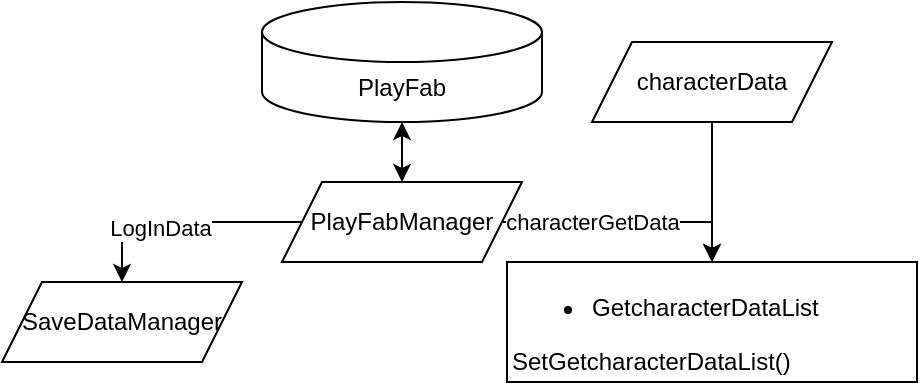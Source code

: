 <mxfile version="20.0.2" type="device"><diagram name="ページ1" id="KQ9-CmhiuASfPs4K2e-s"><mxGraphModel dx="813" dy="457" grid="1" gridSize="1" guides="1" tooltips="1" connect="1" arrows="1" fold="1" page="1" pageScale="1" pageWidth="827" pageHeight="1169" math="0" shadow="0"><root><mxCell id="0"/><mxCell id="1" parent="0"/><mxCell id="f1MHISkIHJjy1TzjVfn6-11" style="edgeStyle=orthogonalEdgeStyle;rounded=0;orthogonalLoop=1;jettySize=auto;html=1;entryX=0.5;entryY=0;entryDx=0;entryDy=0;" parent="1" source="f1MHISkIHJjy1TzjVfn6-5" target="f1MHISkIHJjy1TzjVfn6-9" edge="1"><mxGeometry relative="1" as="geometry"/></mxCell><mxCell id="f1MHISkIHJjy1TzjVfn6-5" value="&lt;font style=&quot;vertical-align: inherit;&quot;&gt;&lt;font style=&quot;vertical-align: inherit;&quot;&gt;PlayFab&lt;/font&gt;&lt;/font&gt;" style="shape=cylinder3;whiteSpace=wrap;html=1;boundedLbl=1;backgroundOutline=1;size=15;" parent="1" vertex="1"><mxGeometry x="360" y="10" width="140" height="60" as="geometry"/></mxCell><mxCell id="f1MHISkIHJjy1TzjVfn6-13" style="edgeStyle=orthogonalEdgeStyle;rounded=0;orthogonalLoop=1;jettySize=auto;html=1;entryX=0.5;entryY=1;entryDx=0;entryDy=0;entryPerimeter=0;" parent="1" source="f1MHISkIHJjy1TzjVfn6-9" target="f1MHISkIHJjy1TzjVfn6-5" edge="1"><mxGeometry relative="1" as="geometry"/></mxCell><mxCell id="f1MHISkIHJjy1TzjVfn6-17" style="edgeStyle=orthogonalEdgeStyle;rounded=0;orthogonalLoop=1;jettySize=auto;html=1;" parent="1" source="f1MHISkIHJjy1TzjVfn6-9" edge="1"><mxGeometry relative="1" as="geometry"><mxPoint x="585" y="140" as="targetPoint"/><Array as="points"><mxPoint x="585" y="120"/></Array></mxGeometry></mxCell><mxCell id="f1MHISkIHJjy1TzjVfn6-18" value="&lt;font style=&quot;vertical-align: inherit;&quot;&gt;&lt;font style=&quot;vertical-align: inherit;&quot;&gt;characterGetData&lt;br&gt;&lt;/font&gt;&lt;/font&gt;" style="edgeLabel;html=1;align=center;verticalAlign=middle;resizable=0;points=[];" parent="f1MHISkIHJjy1TzjVfn6-17" vertex="1" connectable="0"><mxGeometry x="0.113" y="-1" relative="1" as="geometry"><mxPoint x="-25" y="-1" as="offset"/></mxGeometry></mxCell><mxCell id="f1MHISkIHJjy1TzjVfn6-22" value="" style="edgeStyle=orthogonalEdgeStyle;rounded=0;orthogonalLoop=1;jettySize=auto;html=1;" parent="1" source="f1MHISkIHJjy1TzjVfn6-9" target="f1MHISkIHJjy1TzjVfn6-21" edge="1"><mxGeometry relative="1" as="geometry"/></mxCell><mxCell id="f1MHISkIHJjy1TzjVfn6-24" value="LogInData" style="edgeLabel;html=1;align=center;verticalAlign=middle;resizable=0;points=[];" parent="f1MHISkIHJjy1TzjVfn6-22" vertex="1" connectable="0"><mxGeometry x="0.187" y="3" relative="1" as="geometry"><mxPoint as="offset"/></mxGeometry></mxCell><mxCell id="f1MHISkIHJjy1TzjVfn6-9" value="&lt;font style=&quot;vertical-align: inherit;&quot;&gt;&lt;font style=&quot;vertical-align: inherit;&quot;&gt;PlayFabManager&lt;/font&gt;&lt;/font&gt;" style="shape=parallelogram;perimeter=parallelogramPerimeter;whiteSpace=wrap;html=1;fixedSize=1;" parent="1" vertex="1"><mxGeometry x="370" y="100" width="120" height="40" as="geometry"/></mxCell><mxCell id="f1MHISkIHJjy1TzjVfn6-16" style="edgeStyle=orthogonalEdgeStyle;rounded=0;orthogonalLoop=1;jettySize=auto;html=1;entryX=0.5;entryY=0;entryDx=0;entryDy=0;" parent="1" source="f1MHISkIHJjy1TzjVfn6-14" target="f1MHISkIHJjy1TzjVfn6-25" edge="1"><mxGeometry relative="1" as="geometry"><mxPoint x="585.0" y="150" as="targetPoint"/></mxGeometry></mxCell><mxCell id="f1MHISkIHJjy1TzjVfn6-14" value="&lt;font style=&quot;vertical-align: inherit;&quot;&gt;&lt;font style=&quot;vertical-align: inherit;&quot;&gt;characterData&lt;/font&gt;&lt;/font&gt;" style="shape=parallelogram;perimeter=parallelogramPerimeter;whiteSpace=wrap;html=1;fixedSize=1;" parent="1" vertex="1"><mxGeometry x="525" y="30" width="120" height="40" as="geometry"/></mxCell><mxCell id="f1MHISkIHJjy1TzjVfn6-21" value="SaveDataManager" style="shape=parallelogram;perimeter=parallelogramPerimeter;whiteSpace=wrap;html=1;fixedSize=1;" parent="1" vertex="1"><mxGeometry x="230" y="150" width="120" height="40" as="geometry"/></mxCell><mxCell id="f1MHISkIHJjy1TzjVfn6-25" value="&lt;ul&gt;&lt;li&gt;GetcharacterDataList&lt;/li&gt;&lt;/ul&gt;SetGetcharacterDataList()&lt;br&gt;" style="rounded=0;whiteSpace=wrap;html=1;align=left;" parent="1" vertex="1"><mxGeometry x="482.5" y="140" width="205" height="60" as="geometry"/></mxCell></root></mxGraphModel></diagram></mxfile>